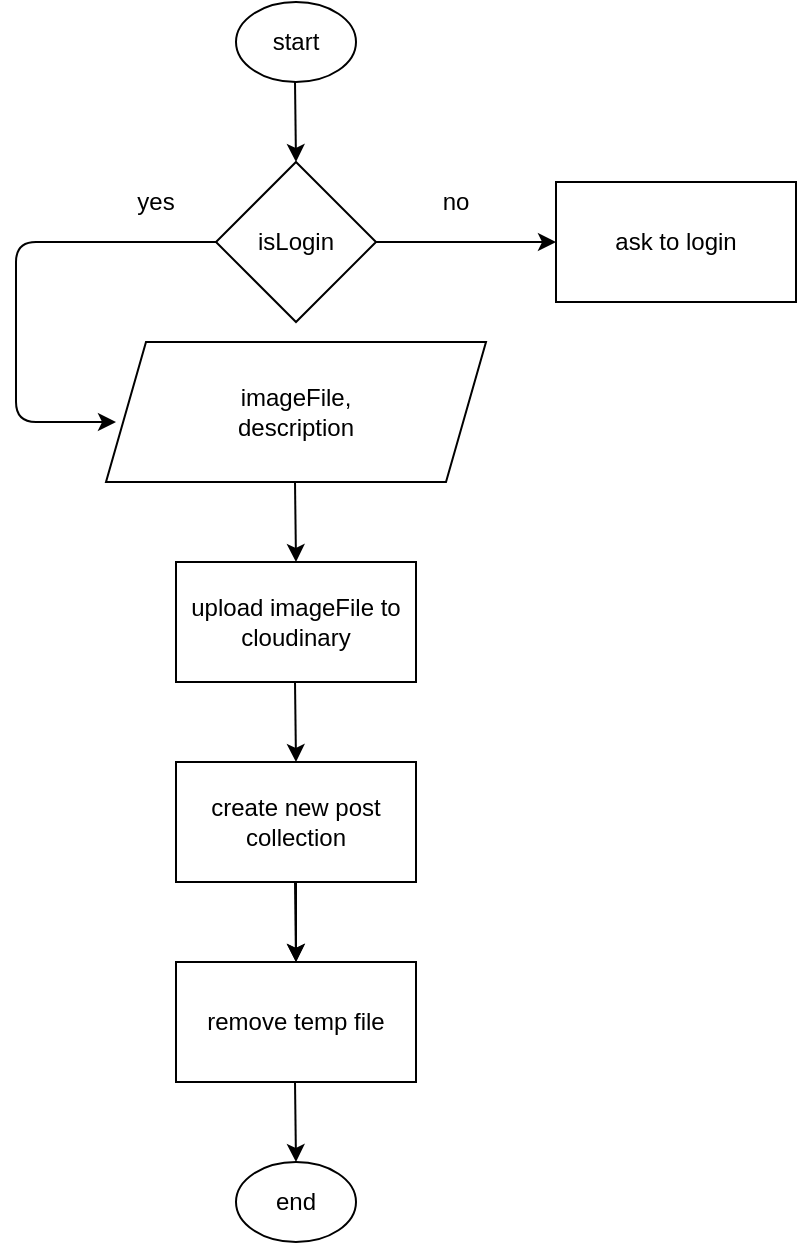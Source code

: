 <mxfile>
    <diagram id="wYTbd1BGLAIv-LkSC9HA" name="Page-1">
        <mxGraphModel dx="561" dy="576" grid="1" gridSize="10" guides="1" tooltips="1" connect="1" arrows="1" fold="1" page="1" pageScale="1" pageWidth="850" pageHeight="1100" math="0" shadow="0">
            <root>
                <mxCell id="0"/>
                <mxCell id="1" parent="0"/>
                <mxCell id="2" value="start" style="ellipse;whiteSpace=wrap;html=1;" parent="1" vertex="1">
                    <mxGeometry x="120" y="20" width="60" height="40" as="geometry"/>
                </mxCell>
                <mxCell id="3" value="end" style="ellipse;whiteSpace=wrap;html=1;" parent="1" vertex="1">
                    <mxGeometry x="120" y="600" width="60" height="40" as="geometry"/>
                </mxCell>
                <mxCell id="22" value="" style="edgeStyle=elbowEdgeStyle;rounded=0;orthogonalLoop=1;jettySize=auto;elbow=vertical;html=1;" parent="1" source="5" edge="1">
                    <mxGeometry relative="1" as="geometry">
                        <mxPoint x="150" y="500" as="targetPoint"/>
                    </mxGeometry>
                </mxCell>
                <mxCell id="5" value="create new post collection" style="rounded=0;whiteSpace=wrap;html=1;" parent="1" vertex="1">
                    <mxGeometry x="90" y="400" width="120" height="60" as="geometry"/>
                </mxCell>
                <mxCell id="8" value="isLogin" style="rhombus;whiteSpace=wrap;html=1;" parent="1" vertex="1">
                    <mxGeometry x="110" y="100" width="80" height="80" as="geometry"/>
                </mxCell>
                <mxCell id="9" value="" style="endArrow=classic;html=1;exitX=1;exitY=0.5;exitDx=0;exitDy=0;" parent="1" source="8" edge="1">
                    <mxGeometry width="50" height="50" relative="1" as="geometry">
                        <mxPoint x="250" y="160" as="sourcePoint"/>
                        <mxPoint x="280" y="140" as="targetPoint"/>
                    </mxGeometry>
                </mxCell>
                <mxCell id="10" value="ask to login" style="rounded=0;whiteSpace=wrap;html=1;" parent="1" vertex="1">
                    <mxGeometry x="280" y="110" width="120" height="60" as="geometry"/>
                </mxCell>
                <mxCell id="16" value="" style="edgeStyle=elbowEdgeStyle;elbow=horizontal;endArrow=classic;html=1;exitX=0;exitY=0.5;exitDx=0;exitDy=0;" parent="1" source="8" edge="1">
                    <mxGeometry width="50" height="50" relative="1" as="geometry">
                        <mxPoint x="100" y="140" as="sourcePoint"/>
                        <mxPoint x="60" y="230" as="targetPoint"/>
                        <Array as="points">
                            <mxPoint x="10" y="170"/>
                            <mxPoint x="40" y="200"/>
                            <mxPoint x="40" y="250"/>
                        </Array>
                    </mxGeometry>
                </mxCell>
                <mxCell id="17" value="yes" style="text;html=1;strokeColor=none;fillColor=none;align=center;verticalAlign=middle;whiteSpace=wrap;rounded=0;" parent="1" vertex="1">
                    <mxGeometry x="60" y="110" width="40" height="20" as="geometry"/>
                </mxCell>
                <mxCell id="18" value="no" style="text;html=1;strokeColor=none;fillColor=none;align=center;verticalAlign=middle;whiteSpace=wrap;rounded=0;" parent="1" vertex="1">
                    <mxGeometry x="210" y="110" width="40" height="20" as="geometry"/>
                </mxCell>
                <mxCell id="20" value="" style="endArrow=classic;html=1;entryX=0.5;entryY=0;entryDx=0;entryDy=0;" parent="1" edge="1">
                    <mxGeometry width="50" height="50" relative="1" as="geometry">
                        <mxPoint x="149.5" y="60" as="sourcePoint"/>
                        <mxPoint x="150" y="100" as="targetPoint"/>
                    </mxGeometry>
                </mxCell>
                <mxCell id="21" value="" style="endArrow=classic;html=1;entryX=0.5;entryY=0;entryDx=0;entryDy=0;" parent="1" edge="1">
                    <mxGeometry width="50" height="50" relative="1" as="geometry">
                        <mxPoint x="149.5" y="460" as="sourcePoint"/>
                        <mxPoint x="150" y="500" as="targetPoint"/>
                    </mxGeometry>
                </mxCell>
                <mxCell id="23" value="imageFile,&lt;br&gt;description" style="shape=parallelogram;perimeter=parallelogramPerimeter;whiteSpace=wrap;html=1;fixedSize=1;" parent="1" vertex="1">
                    <mxGeometry x="55" y="190" width="190" height="70" as="geometry"/>
                </mxCell>
                <mxCell id="25" value="" style="endArrow=classic;html=1;" parent="1" edge="1">
                    <mxGeometry width="50" height="50" relative="1" as="geometry">
                        <mxPoint x="149.5" y="260" as="sourcePoint"/>
                        <mxPoint x="150" y="300" as="targetPoint"/>
                    </mxGeometry>
                </mxCell>
                <mxCell id="26" value="upload imageFile to cloudinary" style="rounded=0;whiteSpace=wrap;html=1;" vertex="1" parent="1">
                    <mxGeometry x="90" y="300" width="120" height="60" as="geometry"/>
                </mxCell>
                <mxCell id="27" value="remove temp file" style="rounded=0;whiteSpace=wrap;html=1;" vertex="1" parent="1">
                    <mxGeometry x="90" y="500" width="120" height="60" as="geometry"/>
                </mxCell>
                <mxCell id="28" value="" style="endArrow=classic;html=1;entryX=0.5;entryY=0;entryDx=0;entryDy=0;" edge="1" parent="1">
                    <mxGeometry width="50" height="50" relative="1" as="geometry">
                        <mxPoint x="149.5" y="560" as="sourcePoint"/>
                        <mxPoint x="150" y="600" as="targetPoint"/>
                    </mxGeometry>
                </mxCell>
                <mxCell id="29" value="" style="endArrow=classic;html=1;entryX=0.5;entryY=0;entryDx=0;entryDy=0;" edge="1" parent="1">
                    <mxGeometry width="50" height="50" relative="1" as="geometry">
                        <mxPoint x="149.5" y="360" as="sourcePoint"/>
                        <mxPoint x="150" y="400" as="targetPoint"/>
                    </mxGeometry>
                </mxCell>
            </root>
        </mxGraphModel>
    </diagram>
</mxfile>